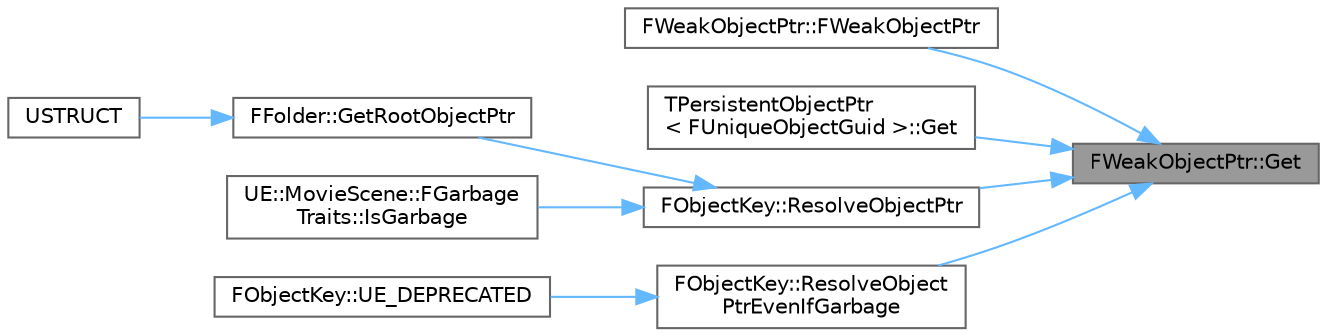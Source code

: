 digraph "FWeakObjectPtr::Get"
{
 // INTERACTIVE_SVG=YES
 // LATEX_PDF_SIZE
  bgcolor="transparent";
  edge [fontname=Helvetica,fontsize=10,labelfontname=Helvetica,labelfontsize=10];
  node [fontname=Helvetica,fontsize=10,shape=box,height=0.2,width=0.4];
  rankdir="RL";
  Node1 [id="Node000001",label="FWeakObjectPtr::Get",height=0.2,width=0.4,color="gray40", fillcolor="grey60", style="filled", fontcolor="black",tooltip="Dereference the weak pointer."];
  Node1 -> Node2 [id="edge1_Node000001_Node000002",dir="back",color="steelblue1",style="solid",tooltip=" "];
  Node2 [id="Node000002",label="FWeakObjectPtr::FWeakObjectPtr",height=0.2,width=0.4,color="grey40", fillcolor="white", style="filled",URL="$d2/dbe/structFWeakObjectPtr.html#abf478d2e9945b679b1a846e12b2f1f70",tooltip=" "];
  Node1 -> Node3 [id="edge2_Node000001_Node000003",dir="back",color="steelblue1",style="solid",tooltip=" "];
  Node3 [id="Node000003",label="TPersistentObjectPtr\l\< FUniqueObjectGuid \>::Get",height=0.2,width=0.4,color="grey40", fillcolor="white", style="filled",URL="$d5/dce/structTPersistentObjectPtr.html#a1ad7259d1eebb35a051198ebbdfbf8f0",tooltip=" "];
  Node1 -> Node4 [id="edge3_Node000001_Node000004",dir="back",color="steelblue1",style="solid",tooltip=" "];
  Node4 [id="Node000004",label="FObjectKey::ResolveObjectPtr",height=0.2,width=0.4,color="grey40", fillcolor="white", style="filled",URL="$dd/d31/structFObjectKey.html#a4cffa45830d7a7fd23001c6fb112e246",tooltip="Attempt to access the object from which this key was constructed."];
  Node4 -> Node5 [id="edge4_Node000004_Node000005",dir="back",color="steelblue1",style="solid",tooltip=" "];
  Node5 [id="Node000005",label="FFolder::GetRootObjectPtr",height=0.2,width=0.4,color="grey40", fillcolor="white", style="filled",URL="$dc/d1d/structFFolder.html#ac881986a0e15e5a736deb510d77e3902",tooltip=" "];
  Node5 -> Node6 [id="edge5_Node000005_Node000006",dir="back",color="steelblue1",style="solid",tooltip=" "];
  Node6 [id="Node000006",label="USTRUCT",height=0.2,width=0.4,color="grey40", fillcolor="white", style="filled",URL="$dc/dc2/WorldFolders_8h.html#a6f92ecd8facbf6f92eac9bf68592e691",tooltip=" "];
  Node4 -> Node7 [id="edge6_Node000004_Node000007",dir="back",color="steelblue1",style="solid",tooltip=" "];
  Node7 [id="Node000007",label="UE::MovieScene::FGarbage\lTraits::IsGarbage",height=0.2,width=0.4,color="grey40", fillcolor="white", style="filled",URL="$db/da2/structUE_1_1MovieScene_1_1FGarbageTraits.html#af39473aef8af56f15180e3f5e0abcb44",tooltip=" "];
  Node1 -> Node8 [id="edge7_Node000001_Node000008",dir="back",color="steelblue1",style="solid",tooltip=" "];
  Node8 [id="Node000008",label="FObjectKey::ResolveObject\lPtrEvenIfGarbage",height=0.2,width=0.4,color="grey40", fillcolor="white", style="filled",URL="$dd/d31/structFObjectKey.html#afe35a67188106a5f3cdfc1339dee46ac",tooltip="Attempt to access the object from which this key was constructed, even if it is marked as Garbage."];
  Node8 -> Node9 [id="edge8_Node000008_Node000009",dir="back",color="steelblue1",style="solid",tooltip=" "];
  Node9 [id="Node000009",label="FObjectKey::UE_DEPRECATED",height=0.2,width=0.4,color="grey40", fillcolor="white", style="filled",URL="$dd/d31/structFObjectKey.html#a82fe06117de7dea6889d92dfedb28cae",tooltip=" "];
}
